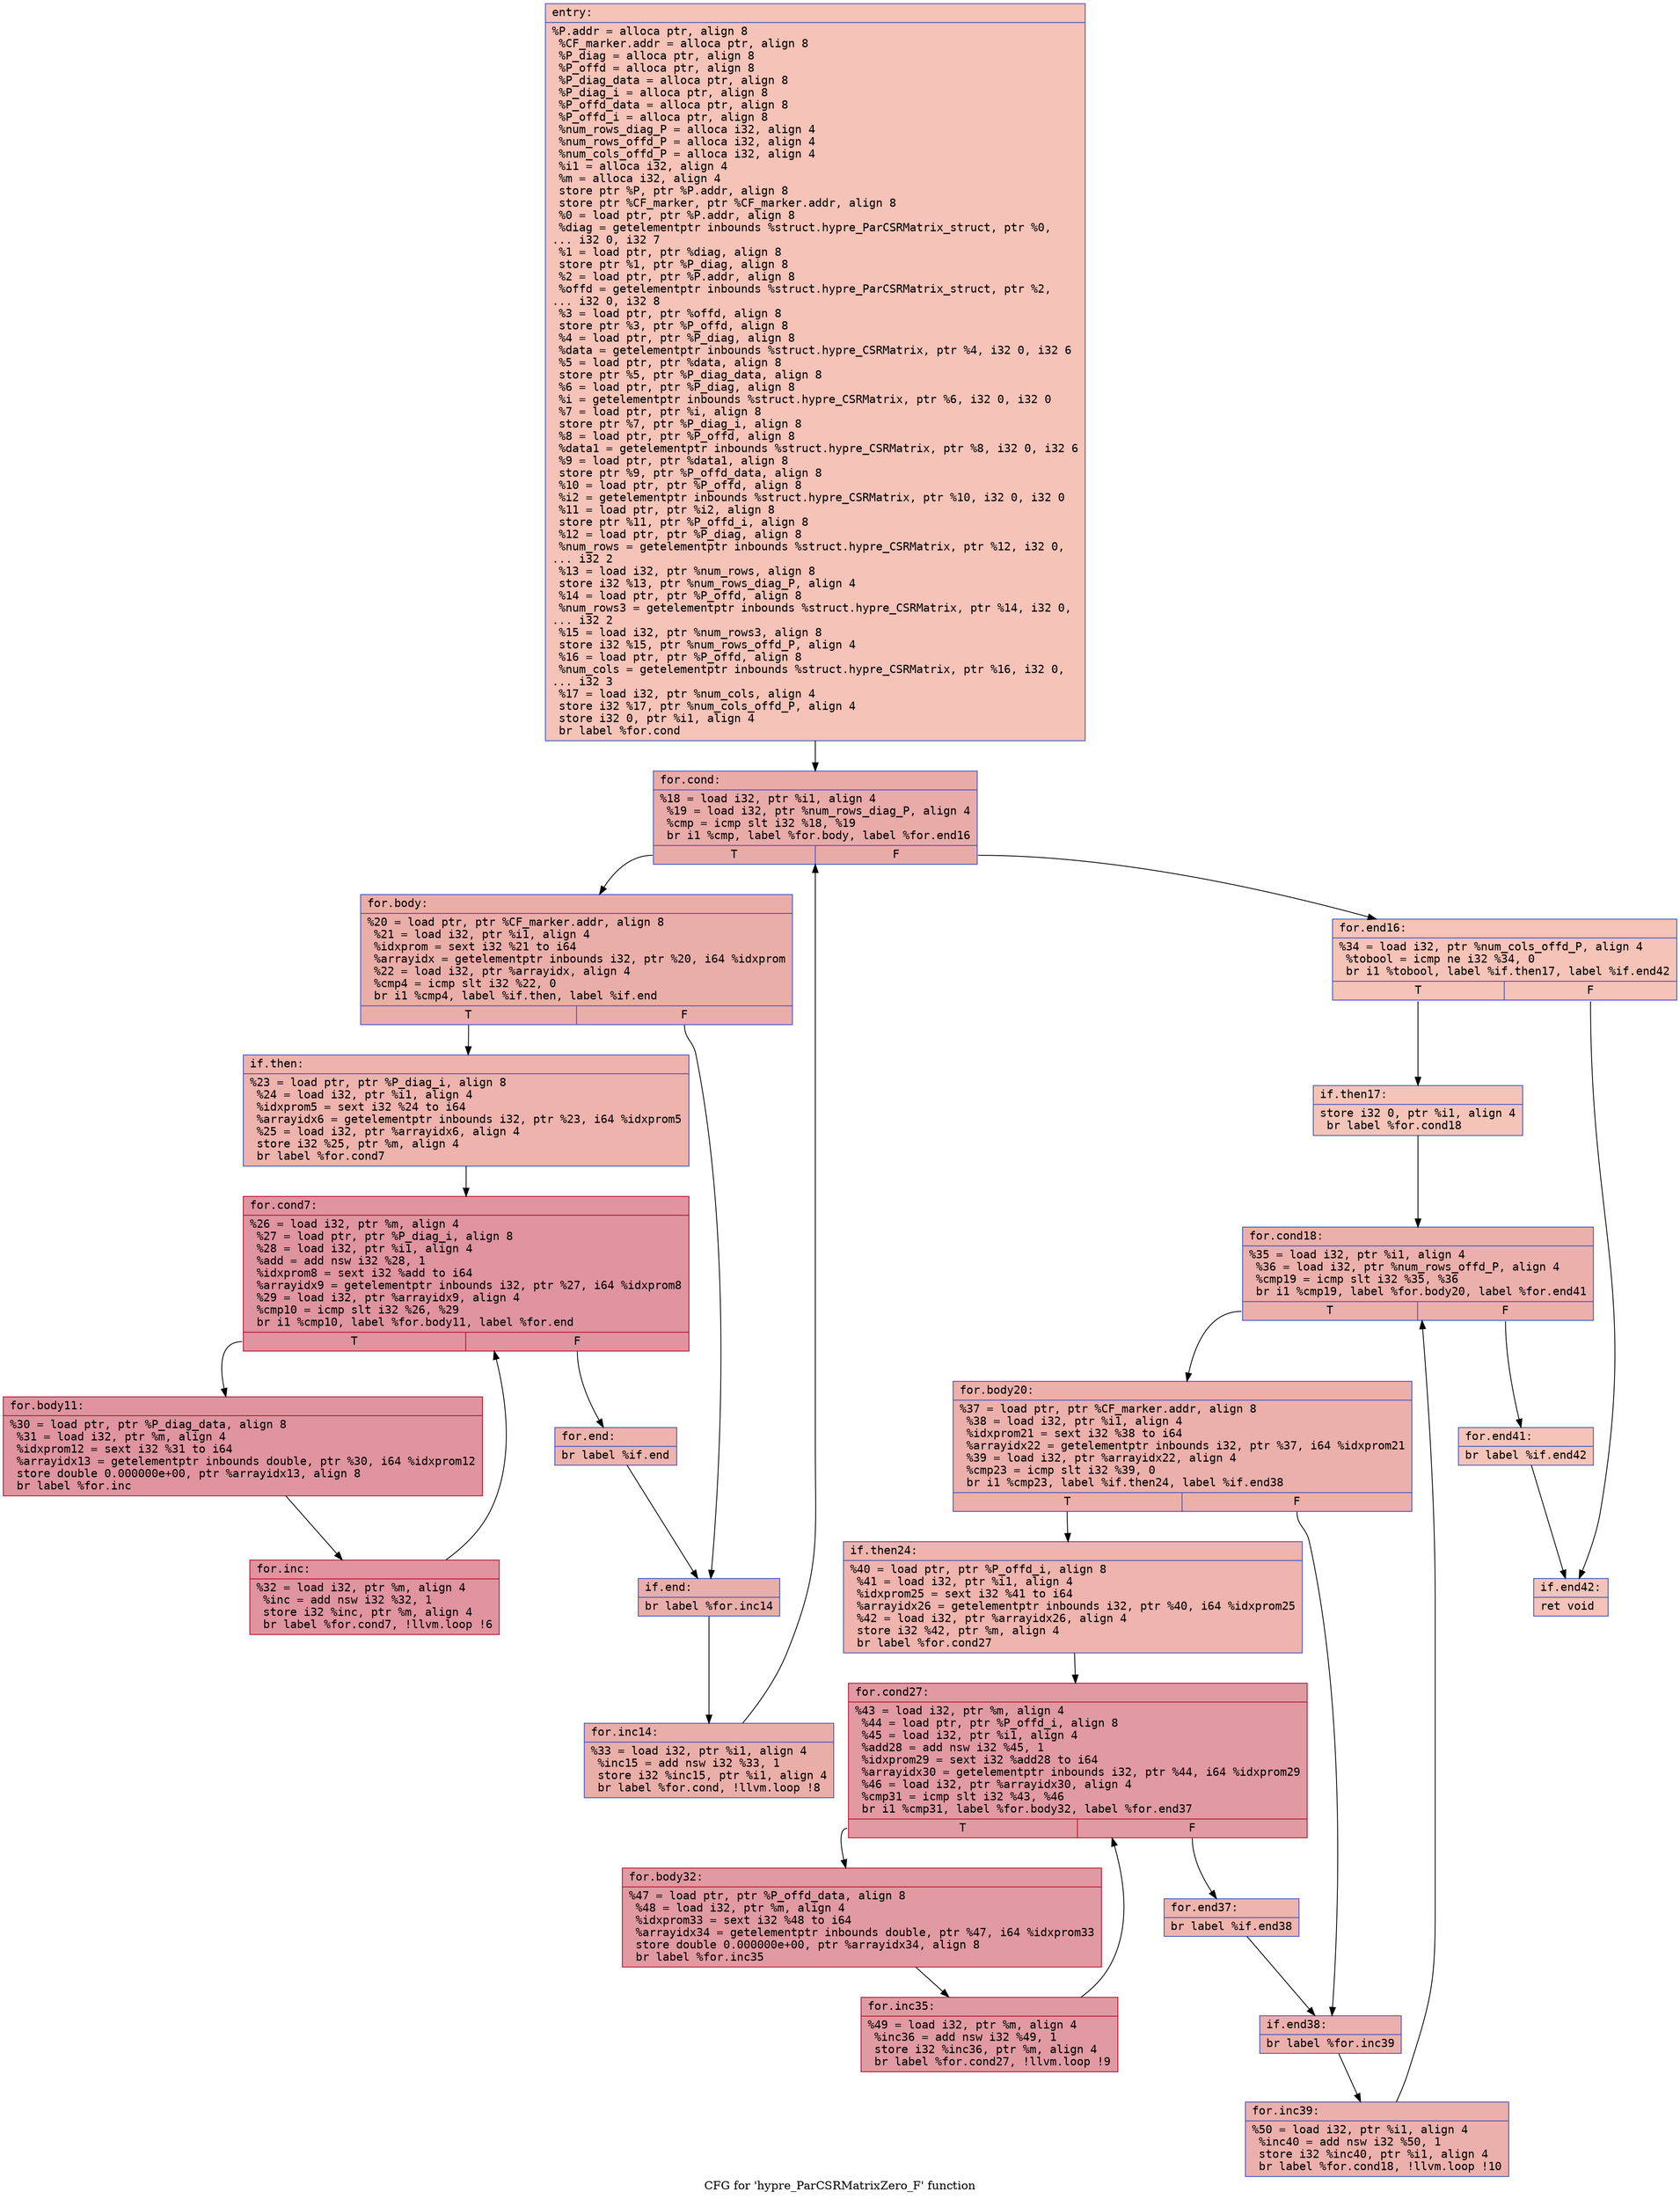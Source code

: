 digraph "CFG for 'hypre_ParCSRMatrixZero_F' function" {
	label="CFG for 'hypre_ParCSRMatrixZero_F' function";

	Node0x563bd1cdc5e0 [shape=record,color="#3d50c3ff", style=filled, fillcolor="#e8765c70" fontname="Courier",label="{entry:\l|  %P.addr = alloca ptr, align 8\l  %CF_marker.addr = alloca ptr, align 8\l  %P_diag = alloca ptr, align 8\l  %P_offd = alloca ptr, align 8\l  %P_diag_data = alloca ptr, align 8\l  %P_diag_i = alloca ptr, align 8\l  %P_offd_data = alloca ptr, align 8\l  %P_offd_i = alloca ptr, align 8\l  %num_rows_diag_P = alloca i32, align 4\l  %num_rows_offd_P = alloca i32, align 4\l  %num_cols_offd_P = alloca i32, align 4\l  %i1 = alloca i32, align 4\l  %m = alloca i32, align 4\l  store ptr %P, ptr %P.addr, align 8\l  store ptr %CF_marker, ptr %CF_marker.addr, align 8\l  %0 = load ptr, ptr %P.addr, align 8\l  %diag = getelementptr inbounds %struct.hypre_ParCSRMatrix_struct, ptr %0,\l... i32 0, i32 7\l  %1 = load ptr, ptr %diag, align 8\l  store ptr %1, ptr %P_diag, align 8\l  %2 = load ptr, ptr %P.addr, align 8\l  %offd = getelementptr inbounds %struct.hypre_ParCSRMatrix_struct, ptr %2,\l... i32 0, i32 8\l  %3 = load ptr, ptr %offd, align 8\l  store ptr %3, ptr %P_offd, align 8\l  %4 = load ptr, ptr %P_diag, align 8\l  %data = getelementptr inbounds %struct.hypre_CSRMatrix, ptr %4, i32 0, i32 6\l  %5 = load ptr, ptr %data, align 8\l  store ptr %5, ptr %P_diag_data, align 8\l  %6 = load ptr, ptr %P_diag, align 8\l  %i = getelementptr inbounds %struct.hypre_CSRMatrix, ptr %6, i32 0, i32 0\l  %7 = load ptr, ptr %i, align 8\l  store ptr %7, ptr %P_diag_i, align 8\l  %8 = load ptr, ptr %P_offd, align 8\l  %data1 = getelementptr inbounds %struct.hypre_CSRMatrix, ptr %8, i32 0, i32 6\l  %9 = load ptr, ptr %data1, align 8\l  store ptr %9, ptr %P_offd_data, align 8\l  %10 = load ptr, ptr %P_offd, align 8\l  %i2 = getelementptr inbounds %struct.hypre_CSRMatrix, ptr %10, i32 0, i32 0\l  %11 = load ptr, ptr %i2, align 8\l  store ptr %11, ptr %P_offd_i, align 8\l  %12 = load ptr, ptr %P_diag, align 8\l  %num_rows = getelementptr inbounds %struct.hypre_CSRMatrix, ptr %12, i32 0,\l... i32 2\l  %13 = load i32, ptr %num_rows, align 8\l  store i32 %13, ptr %num_rows_diag_P, align 4\l  %14 = load ptr, ptr %P_offd, align 8\l  %num_rows3 = getelementptr inbounds %struct.hypre_CSRMatrix, ptr %14, i32 0,\l... i32 2\l  %15 = load i32, ptr %num_rows3, align 8\l  store i32 %15, ptr %num_rows_offd_P, align 4\l  %16 = load ptr, ptr %P_offd, align 8\l  %num_cols = getelementptr inbounds %struct.hypre_CSRMatrix, ptr %16, i32 0,\l... i32 3\l  %17 = load i32, ptr %num_cols, align 4\l  store i32 %17, ptr %num_cols_offd_P, align 4\l  store i32 0, ptr %i1, align 4\l  br label %for.cond\l}"];
	Node0x563bd1cdc5e0 -> Node0x563bd1cf01f0[tooltip="entry -> for.cond\nProbability 100.00%" ];
	Node0x563bd1cf01f0 [shape=record,color="#3d50c3ff", style=filled, fillcolor="#cc403a70" fontname="Courier",label="{for.cond:\l|  %18 = load i32, ptr %i1, align 4\l  %19 = load i32, ptr %num_rows_diag_P, align 4\l  %cmp = icmp slt i32 %18, %19\l  br i1 %cmp, label %for.body, label %for.end16\l|{<s0>T|<s1>F}}"];
	Node0x563bd1cf01f0:s0 -> Node0x563bd1cf04c0[tooltip="for.cond -> for.body\nProbability 96.88%" ];
	Node0x563bd1cf01f0:s1 -> Node0x563bd1cf0510[tooltip="for.cond -> for.end16\nProbability 3.12%" ];
	Node0x563bd1cf04c0 [shape=record,color="#3d50c3ff", style=filled, fillcolor="#d0473d70" fontname="Courier",label="{for.body:\l|  %20 = load ptr, ptr %CF_marker.addr, align 8\l  %21 = load i32, ptr %i1, align 4\l  %idxprom = sext i32 %21 to i64\l  %arrayidx = getelementptr inbounds i32, ptr %20, i64 %idxprom\l  %22 = load i32, ptr %arrayidx, align 4\l  %cmp4 = icmp slt i32 %22, 0\l  br i1 %cmp4, label %if.then, label %if.end\l|{<s0>T|<s1>F}}"];
	Node0x563bd1cf04c0:s0 -> Node0x563bd1cf09d0[tooltip="for.body -> if.then\nProbability 37.50%" ];
	Node0x563bd1cf04c0:s1 -> Node0x563bd1cf0a40[tooltip="for.body -> if.end\nProbability 62.50%" ];
	Node0x563bd1cf09d0 [shape=record,color="#3d50c3ff", style=filled, fillcolor="#d6524470" fontname="Courier",label="{if.then:\l|  %23 = load ptr, ptr %P_diag_i, align 8\l  %24 = load i32, ptr %i1, align 4\l  %idxprom5 = sext i32 %24 to i64\l  %arrayidx6 = getelementptr inbounds i32, ptr %23, i64 %idxprom5\l  %25 = load i32, ptr %arrayidx6, align 4\l  store i32 %25, ptr %m, align 4\l  br label %for.cond7\l}"];
	Node0x563bd1cf09d0 -> Node0x563bd1cf0ef0[tooltip="if.then -> for.cond7\nProbability 100.00%" ];
	Node0x563bd1cf0ef0 [shape=record,color="#b70d28ff", style=filled, fillcolor="#b70d2870" fontname="Courier",label="{for.cond7:\l|  %26 = load i32, ptr %m, align 4\l  %27 = load ptr, ptr %P_diag_i, align 8\l  %28 = load i32, ptr %i1, align 4\l  %add = add nsw i32 %28, 1\l  %idxprom8 = sext i32 %add to i64\l  %arrayidx9 = getelementptr inbounds i32, ptr %27, i64 %idxprom8\l  %29 = load i32, ptr %arrayidx9, align 4\l  %cmp10 = icmp slt i32 %26, %29\l  br i1 %cmp10, label %for.body11, label %for.end\l|{<s0>T|<s1>F}}"];
	Node0x563bd1cf0ef0:s0 -> Node0x563bd1cf14b0[tooltip="for.cond7 -> for.body11\nProbability 96.88%" ];
	Node0x563bd1cf0ef0:s1 -> Node0x563bd1cf1530[tooltip="for.cond7 -> for.end\nProbability 3.12%" ];
	Node0x563bd1cf14b0 [shape=record,color="#b70d28ff", style=filled, fillcolor="#b70d2870" fontname="Courier",label="{for.body11:\l|  %30 = load ptr, ptr %P_diag_data, align 8\l  %31 = load i32, ptr %m, align 4\l  %idxprom12 = sext i32 %31 to i64\l  %arrayidx13 = getelementptr inbounds double, ptr %30, i64 %idxprom12\l  store double 0.000000e+00, ptr %arrayidx13, align 8\l  br label %for.inc\l}"];
	Node0x563bd1cf14b0 -> Node0x563bd1cf1960[tooltip="for.body11 -> for.inc\nProbability 100.00%" ];
	Node0x563bd1cf1960 [shape=record,color="#b70d28ff", style=filled, fillcolor="#b70d2870" fontname="Courier",label="{for.inc:\l|  %32 = load i32, ptr %m, align 4\l  %inc = add nsw i32 %32, 1\l  store i32 %inc, ptr %m, align 4\l  br label %for.cond7, !llvm.loop !6\l}"];
	Node0x563bd1cf1960 -> Node0x563bd1cf0ef0[tooltip="for.inc -> for.cond7\nProbability 100.00%" ];
	Node0x563bd1cf1530 [shape=record,color="#3d50c3ff", style=filled, fillcolor="#d6524470" fontname="Courier",label="{for.end:\l|  br label %if.end\l}"];
	Node0x563bd1cf1530 -> Node0x563bd1cf0a40[tooltip="for.end -> if.end\nProbability 100.00%" ];
	Node0x563bd1cf0a40 [shape=record,color="#3d50c3ff", style=filled, fillcolor="#d0473d70" fontname="Courier",label="{if.end:\l|  br label %for.inc14\l}"];
	Node0x563bd1cf0a40 -> Node0x563bd1c5d270[tooltip="if.end -> for.inc14\nProbability 100.00%" ];
	Node0x563bd1c5d270 [shape=record,color="#3d50c3ff", style=filled, fillcolor="#d0473d70" fontname="Courier",label="{for.inc14:\l|  %33 = load i32, ptr %i1, align 4\l  %inc15 = add nsw i32 %33, 1\l  store i32 %inc15, ptr %i1, align 4\l  br label %for.cond, !llvm.loop !8\l}"];
	Node0x563bd1c5d270 -> Node0x563bd1cf01f0[tooltip="for.inc14 -> for.cond\nProbability 100.00%" ];
	Node0x563bd1cf0510 [shape=record,color="#3d50c3ff", style=filled, fillcolor="#e8765c70" fontname="Courier",label="{for.end16:\l|  %34 = load i32, ptr %num_cols_offd_P, align 4\l  %tobool = icmp ne i32 %34, 0\l  br i1 %tobool, label %if.then17, label %if.end42\l|{<s0>T|<s1>F}}"];
	Node0x563bd1cf0510:s0 -> Node0x563bd1cf3370[tooltip="for.end16 -> if.then17\nProbability 62.50%" ];
	Node0x563bd1cf0510:s1 -> Node0x563bd1cf33c0[tooltip="for.end16 -> if.end42\nProbability 37.50%" ];
	Node0x563bd1cf3370 [shape=record,color="#3d50c3ff", style=filled, fillcolor="#e97a5f70" fontname="Courier",label="{if.then17:\l|  store i32 0, ptr %i1, align 4\l  br label %for.cond18\l}"];
	Node0x563bd1cf3370 -> Node0x563bd1cf3590[tooltip="if.then17 -> for.cond18\nProbability 100.00%" ];
	Node0x563bd1cf3590 [shape=record,color="#3d50c3ff", style=filled, fillcolor="#d24b4070" fontname="Courier",label="{for.cond18:\l|  %35 = load i32, ptr %i1, align 4\l  %36 = load i32, ptr %num_rows_offd_P, align 4\l  %cmp19 = icmp slt i32 %35, %36\l  br i1 %cmp19, label %for.body20, label %for.end41\l|{<s0>T|<s1>F}}"];
	Node0x563bd1cf3590:s0 -> Node0x563bd1cf3840[tooltip="for.cond18 -> for.body20\nProbability 96.88%" ];
	Node0x563bd1cf3590:s1 -> Node0x563bd1cf3890[tooltip="for.cond18 -> for.end41\nProbability 3.12%" ];
	Node0x563bd1cf3840 [shape=record,color="#3d50c3ff", style=filled, fillcolor="#d24b4070" fontname="Courier",label="{for.body20:\l|  %37 = load ptr, ptr %CF_marker.addr, align 8\l  %38 = load i32, ptr %i1, align 4\l  %idxprom21 = sext i32 %38 to i64\l  %arrayidx22 = getelementptr inbounds i32, ptr %37, i64 %idxprom21\l  %39 = load i32, ptr %arrayidx22, align 4\l  %cmp23 = icmp slt i32 %39, 0\l  br i1 %cmp23, label %if.then24, label %if.end38\l|{<s0>T|<s1>F}}"];
	Node0x563bd1cf3840:s0 -> Node0x563bd1cf3d60[tooltip="for.body20 -> if.then24\nProbability 37.50%" ];
	Node0x563bd1cf3840:s1 -> Node0x563bd1cf3de0[tooltip="for.body20 -> if.end38\nProbability 62.50%" ];
	Node0x563bd1cf3d60 [shape=record,color="#3d50c3ff", style=filled, fillcolor="#d8564670" fontname="Courier",label="{if.then24:\l|  %40 = load ptr, ptr %P_offd_i, align 8\l  %41 = load i32, ptr %i1, align 4\l  %idxprom25 = sext i32 %41 to i64\l  %arrayidx26 = getelementptr inbounds i32, ptr %40, i64 %idxprom25\l  %42 = load i32, ptr %arrayidx26, align 4\l  store i32 %42, ptr %m, align 4\l  br label %for.cond27\l}"];
	Node0x563bd1cf3d60 -> Node0x563bd1cf42a0[tooltip="if.then24 -> for.cond27\nProbability 100.00%" ];
	Node0x563bd1cf42a0 [shape=record,color="#b70d28ff", style=filled, fillcolor="#bb1b2c70" fontname="Courier",label="{for.cond27:\l|  %43 = load i32, ptr %m, align 4\l  %44 = load ptr, ptr %P_offd_i, align 8\l  %45 = load i32, ptr %i1, align 4\l  %add28 = add nsw i32 %45, 1\l  %idxprom29 = sext i32 %add28 to i64\l  %arrayidx30 = getelementptr inbounds i32, ptr %44, i64 %idxprom29\l  %46 = load i32, ptr %arrayidx30, align 4\l  %cmp31 = icmp slt i32 %43, %46\l  br i1 %cmp31, label %for.body32, label %for.end37\l|{<s0>T|<s1>F}}"];
	Node0x563bd1cf42a0:s0 -> Node0x563bd1cf4860[tooltip="for.cond27 -> for.body32\nProbability 96.88%" ];
	Node0x563bd1cf42a0:s1 -> Node0x563bd1cf48e0[tooltip="for.cond27 -> for.end37\nProbability 3.12%" ];
	Node0x563bd1cf4860 [shape=record,color="#b70d28ff", style=filled, fillcolor="#bb1b2c70" fontname="Courier",label="{for.body32:\l|  %47 = load ptr, ptr %P_offd_data, align 8\l  %48 = load i32, ptr %m, align 4\l  %idxprom33 = sext i32 %48 to i64\l  %arrayidx34 = getelementptr inbounds double, ptr %47, i64 %idxprom33\l  store double 0.000000e+00, ptr %arrayidx34, align 8\l  br label %for.inc35\l}"];
	Node0x563bd1cf4860 -> Node0x563bd1caa220[tooltip="for.body32 -> for.inc35\nProbability 100.00%" ];
	Node0x563bd1caa220 [shape=record,color="#b70d28ff", style=filled, fillcolor="#bb1b2c70" fontname="Courier",label="{for.inc35:\l|  %49 = load i32, ptr %m, align 4\l  %inc36 = add nsw i32 %49, 1\l  store i32 %inc36, ptr %m, align 4\l  br label %for.cond27, !llvm.loop !9\l}"];
	Node0x563bd1caa220 -> Node0x563bd1cf42a0[tooltip="for.inc35 -> for.cond27\nProbability 100.00%" ];
	Node0x563bd1cf48e0 [shape=record,color="#3d50c3ff", style=filled, fillcolor="#d8564670" fontname="Courier",label="{for.end37:\l|  br label %if.end38\l}"];
	Node0x563bd1cf48e0 -> Node0x563bd1cf3de0[tooltip="for.end37 -> if.end38\nProbability 100.00%" ];
	Node0x563bd1cf3de0 [shape=record,color="#3d50c3ff", style=filled, fillcolor="#d24b4070" fontname="Courier",label="{if.end38:\l|  br label %for.inc39\l}"];
	Node0x563bd1cf3de0 -> Node0x563bd1caa710[tooltip="if.end38 -> for.inc39\nProbability 100.00%" ];
	Node0x563bd1caa710 [shape=record,color="#3d50c3ff", style=filled, fillcolor="#d24b4070" fontname="Courier",label="{for.inc39:\l|  %50 = load i32, ptr %i1, align 4\l  %inc40 = add nsw i32 %50, 1\l  store i32 %inc40, ptr %i1, align 4\l  br label %for.cond18, !llvm.loop !10\l}"];
	Node0x563bd1caa710 -> Node0x563bd1cf3590[tooltip="for.inc39 -> for.cond18\nProbability 100.00%" ];
	Node0x563bd1cf3890 [shape=record,color="#3d50c3ff", style=filled, fillcolor="#e97a5f70" fontname="Courier",label="{for.end41:\l|  br label %if.end42\l}"];
	Node0x563bd1cf3890 -> Node0x563bd1cf33c0[tooltip="for.end41 -> if.end42\nProbability 100.00%" ];
	Node0x563bd1cf33c0 [shape=record,color="#3d50c3ff", style=filled, fillcolor="#e8765c70" fontname="Courier",label="{if.end42:\l|  ret void\l}"];
}
